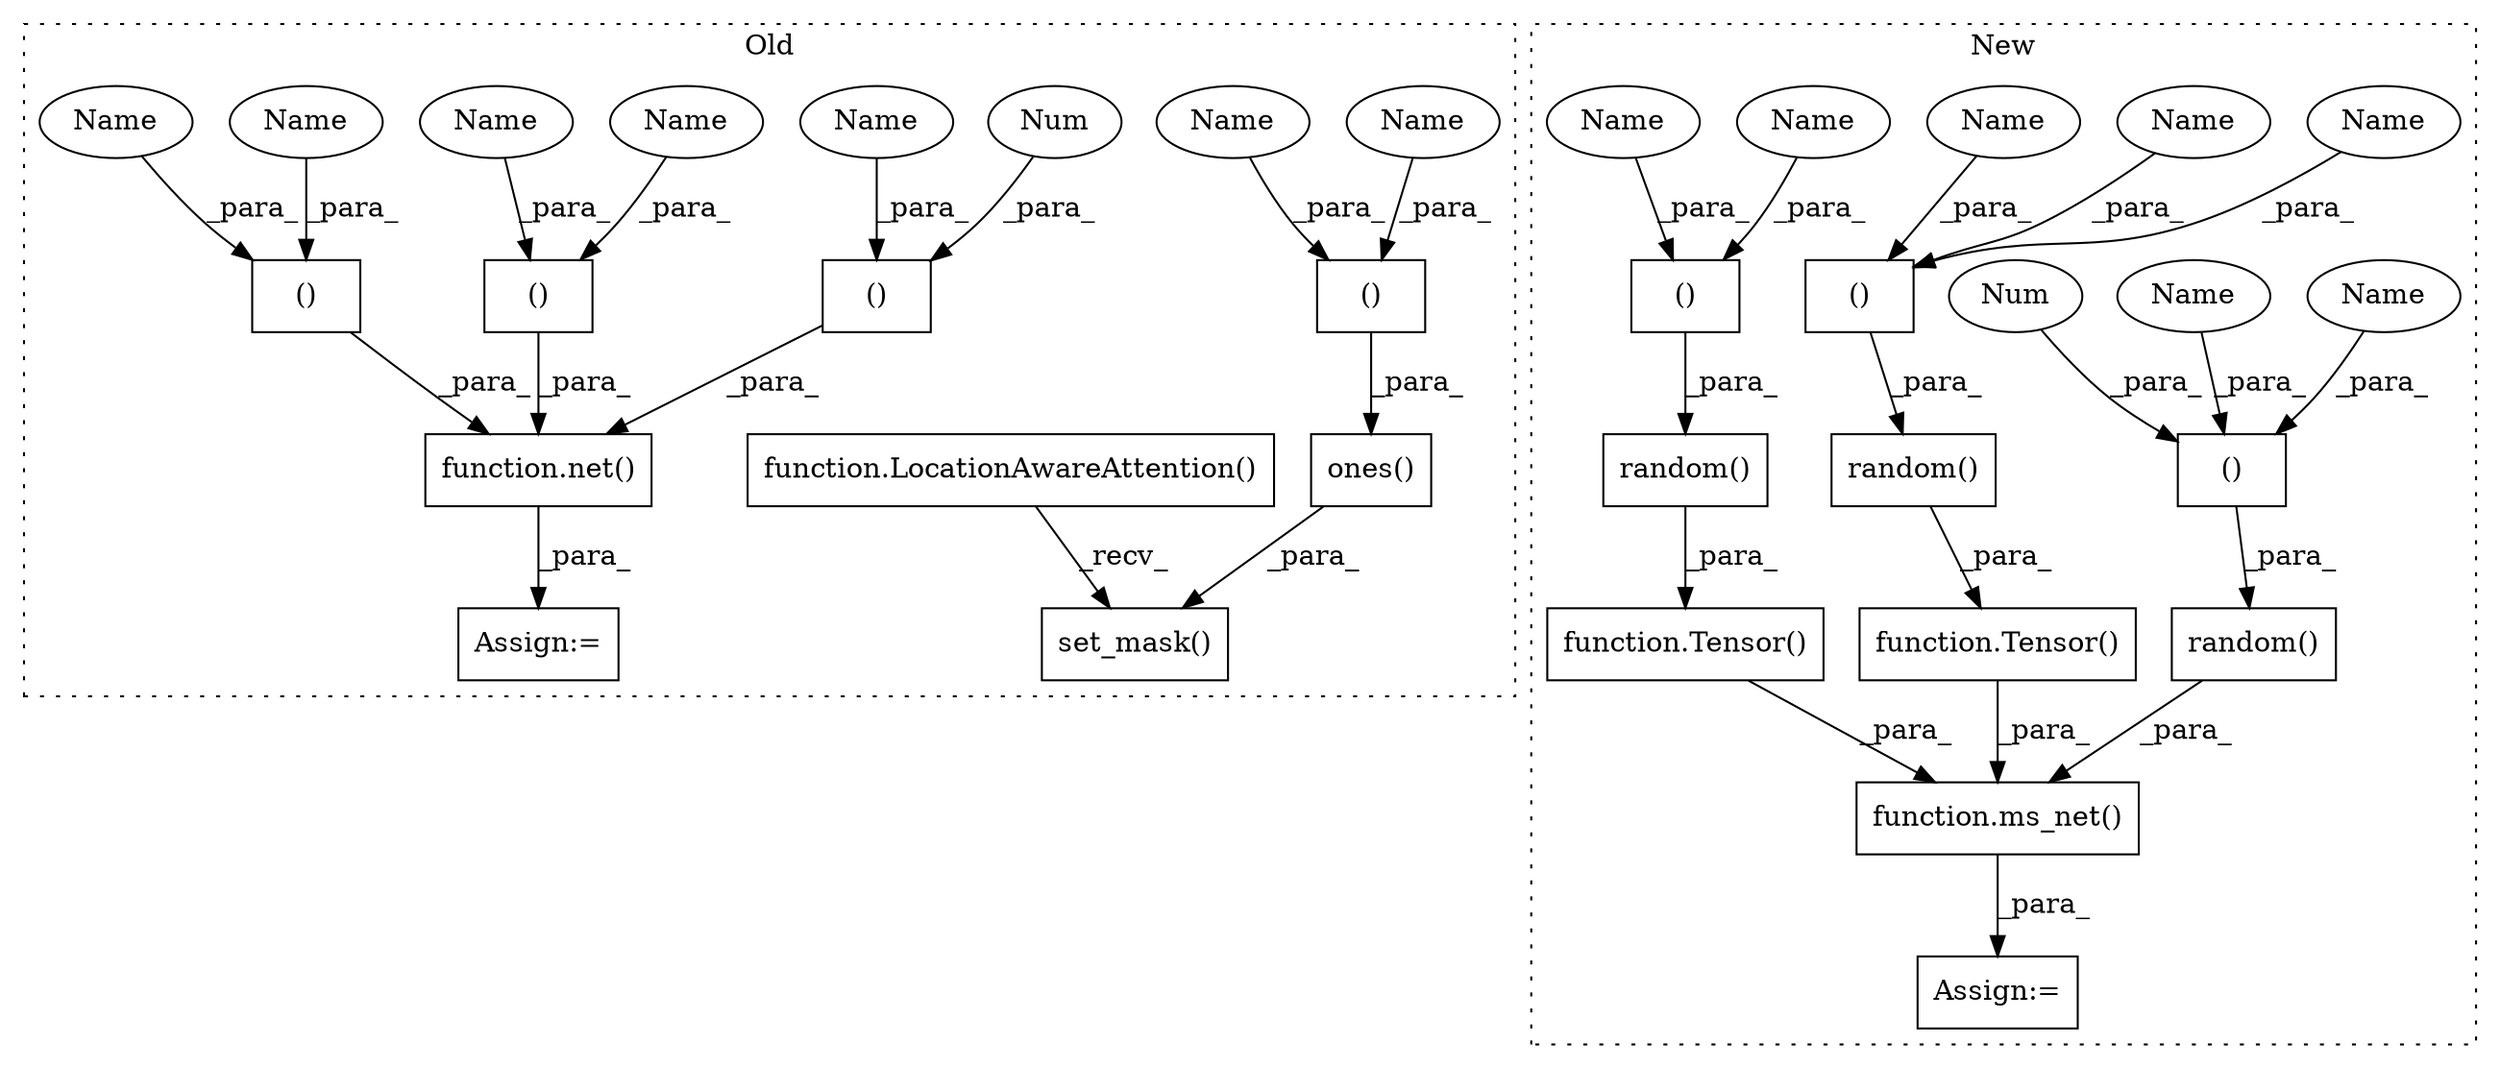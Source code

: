 digraph G {
subgraph cluster0 {
1 [label="function.LocationAwareAttention()" a="75" s="2595" l="143" shape="box"];
7 [label="set_mask()" a="75" s="2850,2867" l="13,1" shape="box"];
8 [label="()" a="54" s="2771" l="9" shape="box"];
9 [label="ones()" a="75" s="2804,2822" l="8,1" shape="box"];
16 [label="()" a="54" s="2569" l="9" shape="box"];
17 [label="function.net()" a="75" s="2890,2917" l="4,1" shape="box"];
18 [label="()" a="54" s="2447" l="10" shape="box"];
19 [label="()" a="54" s="2503" l="16" shape="box"];
20 [label="Num" a="76" s="2449" l="1" shape="ellipse"];
21 [label="Assign:=" a="68" s="2881" l="9" shape="box"];
27 [label="Name" a="87" s="2571" l="7" shape="ellipse"];
28 [label="Name" a="87" s="2505" l="7" shape="ellipse"];
29 [label="Name" a="87" s="2773" l="7" shape="ellipse"];
30 [label="Name" a="87" s="2437" l="10" shape="ellipse"];
31 [label="Name" a="87" s="2761" l="10" shape="ellipse"];
32 [label="Name" a="87" s="2493" l="10" shape="ellipse"];
33 [label="Name" a="87" s="2559" l="10" shape="ellipse"];
label = "Old";
style="dotted";
}
subgraph cluster1 {
2 [label="()" a="54" s="2545" l="15" shape="box"];
3 [label="function.ms_net()" a="75" s="3062,3093" l="7,1" shape="box"];
4 [label="()" a="54" s="2767" l="9" shape="box"];
5 [label="()" a="54" s="2651" l="21" shape="box"];
6 [label="random()" a="75" s="2623,2673" l="17,1" shape="box"];
10 [label="function.Tensor()" a="75" s="2924,2964" l="7,1" shape="box"];
11 [label="random()" a="75" s="2739,2777" l="17,1" shape="box"];
12 [label="function.Tensor()" a="75" s="2866,2898" l="7,1" shape="box"];
13 [label="random()" a="75" s="2517,2561" l="17,1" shape="box"];
14 [label="Num" a="76" s="2547" l="1" shape="ellipse"];
15 [label="Assign:=" a="68" s="3058" l="4" shape="box"];
22 [label="Name" a="87" s="2662" l="10" shape="ellipse"];
23 [label="Name" a="87" s="2550" l="10" shape="ellipse"];
24 [label="Name" a="87" s="2535" l="10" shape="ellipse"];
25 [label="Name" a="87" s="2641" l="10" shape="ellipse"];
26 [label="Name" a="87" s="2757" l="10" shape="ellipse"];
34 [label="Name" a="87" s="2769" l="7" shape="ellipse"];
35 [label="Name" a="87" s="2653" l="7" shape="ellipse"];
label = "New";
style="dotted";
}
1 -> 7 [label="_recv_"];
2 -> 13 [label="_para_"];
3 -> 15 [label="_para_"];
4 -> 11 [label="_para_"];
5 -> 6 [label="_para_"];
6 -> 12 [label="_para_"];
8 -> 9 [label="_para_"];
9 -> 7 [label="_para_"];
10 -> 3 [label="_para_"];
11 -> 10 [label="_para_"];
12 -> 3 [label="_para_"];
13 -> 3 [label="_para_"];
14 -> 2 [label="_para_"];
16 -> 17 [label="_para_"];
17 -> 21 [label="_para_"];
18 -> 17 [label="_para_"];
19 -> 17 [label="_para_"];
20 -> 18 [label="_para_"];
22 -> 5 [label="_para_"];
23 -> 2 [label="_para_"];
24 -> 2 [label="_para_"];
25 -> 5 [label="_para_"];
26 -> 4 [label="_para_"];
27 -> 16 [label="_para_"];
28 -> 19 [label="_para_"];
29 -> 8 [label="_para_"];
30 -> 18 [label="_para_"];
31 -> 8 [label="_para_"];
32 -> 19 [label="_para_"];
33 -> 16 [label="_para_"];
34 -> 4 [label="_para_"];
35 -> 5 [label="_para_"];
}